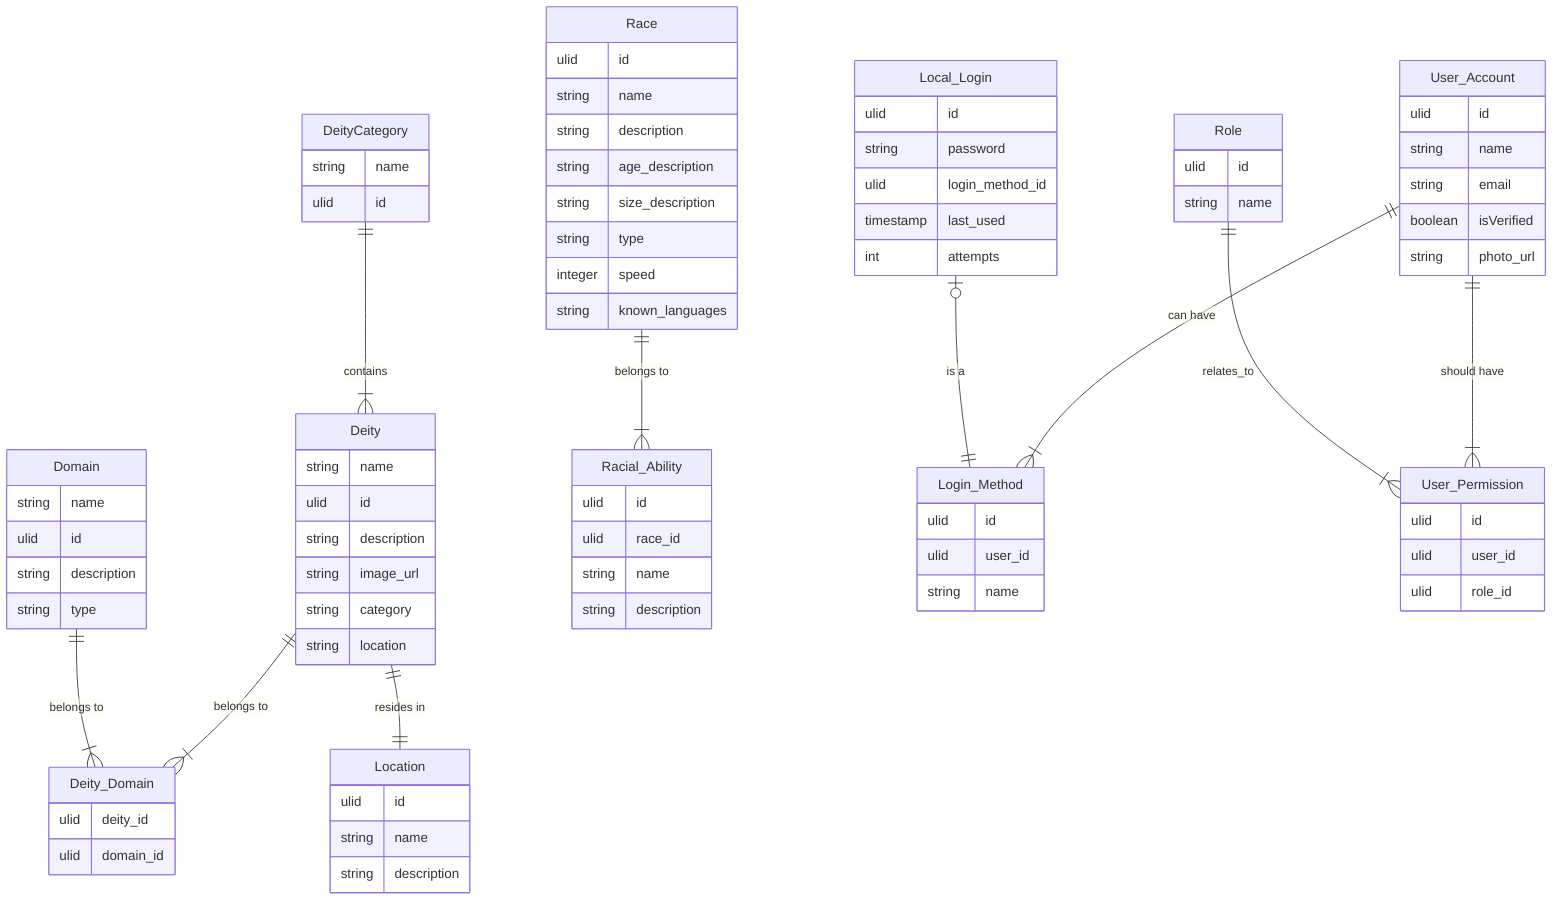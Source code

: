 erDiagram
    DeityCategory ||--|{ Deity : "contains"
    Deity ||--|{ Deity_Domain : "belongs to"
    Domain ||--|{ Deity_Domain : "belongs to"
    Deity ||--|| Location : "resides in"
    Race ||--|{ Racial_Ability : "belongs to"
    User_Account ||--|{ Login_Method : "can have"
    Local_Login |o --|| Login_Method : "is a"
    User_Account || --|{ User_Permission : "should have"
    Role || --|{ User_Permission : "relates_to"
    DeityCategory {
        string name
        ulid id
    }
    Deity {
        string name
        ulid id
        string description
        string image_url
        string category
        string location
    }
    Domain {
        string name
        ulid id
        string description
        string type
    }
    Deity_Domain {
        ulid deity_id
        ulid domain_id
    }
    Location {
        ulid id
        string name
        string description
    }
    Race {
        ulid id
        string name
        string description
        string age_description
        string size_description
        string type
        integer speed
        string known_languages
    }
    Racial_Ability {
        ulid id
        ulid race_id
        string name
        string description
    }
    User_Account {
        ulid id
        string name
        string email
        boolean isVerified
        string photo_url
    }
    User_Permission {
        ulid id
        ulid user_id
        ulid role_id
    }
    Login_Method {
        ulid id
        ulid user_id
        string name
    }
    Local_Login {
        ulid id
        string password
        ulid login_method_id
        timestamp last_used
        int attempts
    }
    Role {
        ulid id
        string name
    }